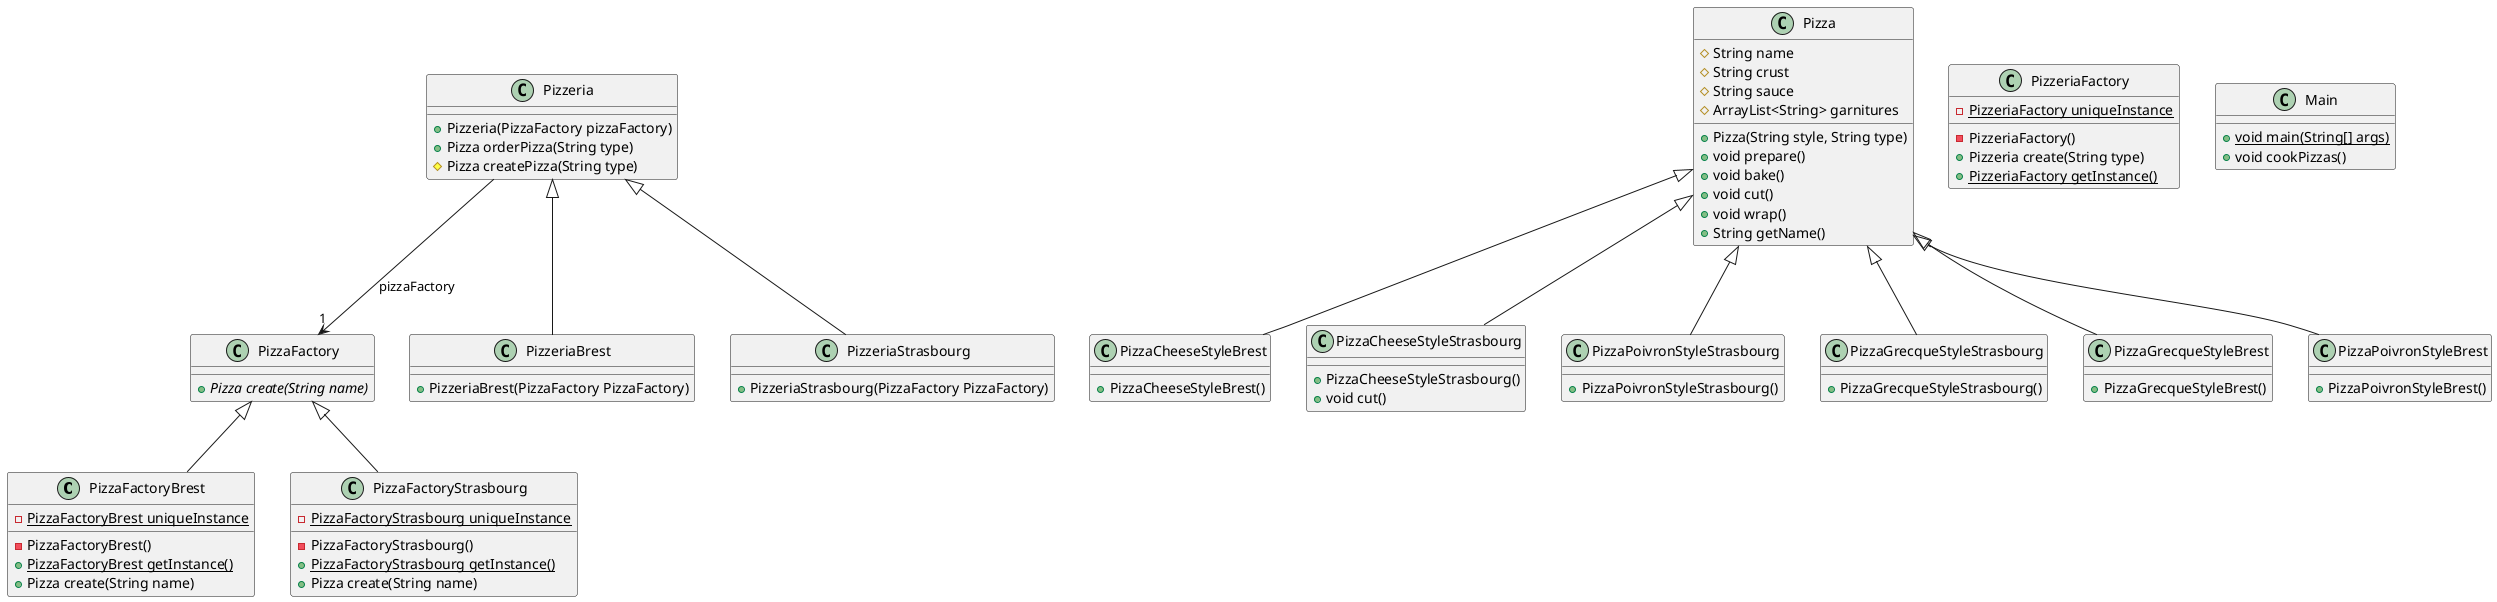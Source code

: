 @startuml
'''Diagramme de classe généré sur Eclipse grâce au plugin PlantUml.

class PizzaFactoryBrest [[java:PizzaFactoryBrest]] {
	-{static}PizzaFactoryBrest uniqueInstance
	-PizzaFactoryBrest()
	+{static}PizzaFactoryBrest getInstance()
	+Pizza create(String name)
}
class PizzaFactory [[java:PizzaFactory]] {
}
PizzaFactory <|-- PizzaFactoryBrest
abstract class Pizza [[java:Pizza]] {
	#String name
	#String crust
	#String sauce
	#ArrayList<String> garnitures
	+Pizza(String style, String type)
	+void prepare()
	+void bake()
	+void cut()
	+void wrap()
	+String getName()
}
class PizzeriaFactory [[java:PizzeriaFactory]] {
	-{static}PizzeriaFactory uniqueInstance
	-PizzeriaFactory()
	+Pizzeria create(String type)
	+{static}PizzeriaFactory getInstance()
}
abstract class PizzaFactory [[java:PizzaFactory]] {
	+{abstract}Pizza create(String name)
}
abstract class Pizzeria [[java:Pizzeria]] {
	+Pizzeria(PizzaFactory pizzaFactory)
	+Pizza orderPizza(String type)
	#Pizza createPizza(String type)
}
class PizzaFactory [[java:PizzaFactory]] {
}
Pizzeria --> "1" PizzaFactory : pizzaFactory
class PizzaFactoryStrasbourg [[java:PizzaFactoryStrasbourg]] {
	-{static}PizzaFactoryStrasbourg uniqueInstance
	-PizzaFactoryStrasbourg()
	+{static}PizzaFactoryStrasbourg getInstance()
	+Pizza create(String name)
}
class PizzaFactory [[java:PizzaFactory]] {
}
PizzaFactory <|-- PizzaFactoryStrasbourg
class PizzeriaBrest [[java:PizzeriaBrest]] {
	+PizzeriaBrest(PizzaFactory PizzaFactory)
}
class Pizzeria [[java:Pizzeria]] {
}
Pizzeria <|-- PizzeriaBrest
class PizzeriaStrasbourg [[java:PizzeriaStrasbourg]] {
	+PizzeriaStrasbourg(PizzaFactory PizzaFactory)
}
class Pizzeria [[java:Pizzeria]] {
}
Pizzeria <|-- PizzeriaStrasbourg
class Main [[java:Main]] {
	+{static}void main(String[] args)
	+void cookPizzas()
}
class PizzaCheeseStyleBrest [[java:PizzaCheeseStyleBrest]] {
	+PizzaCheeseStyleBrest()
}
class Pizza [[java:Pizza]] {
}
Pizza <|-- PizzaCheeseStyleBrest
class PizzaCheeseStyleStrasbourg [[java:PizzaCheeseStyleStrasbourg]] {
	+PizzaCheeseStyleStrasbourg()
	+void cut()
}
class Pizza [[java:Pizza]] {
}
Pizza <|-- PizzaCheeseStyleStrasbourg
class PizzaPoivronStyleStrasbourg [[java:PizzaPoivronStyleStrasbourg]] {
	+PizzaPoivronStyleStrasbourg()
}
class Pizza [[java:Pizza]] {
}
Pizza <|-- PizzaPoivronStyleStrasbourg
class PizzaGrecqueStyleStrasbourg [[java:PizzaGrecqueStyleStrasbourg]] {
	+PizzaGrecqueStyleStrasbourg()
}
class Pizza [[java:Pizza]] {
}
Pizza <|-- PizzaGrecqueStyleStrasbourg
class PizzaGrecqueStyleBrest [[java:PizzaGrecqueStyleBrest]] {
	+PizzaGrecqueStyleBrest()
}
class Pizza [[java:Pizza]] {
}
Pizza <|-- PizzaGrecqueStyleBrest
class PizzaPoivronStyleBrest [[java:PizzaPoivronStyleBrest]] {
	+PizzaPoivronStyleBrest()
}
class Pizza [[java:Pizza]] {
}
Pizza <|-- PizzaPoivronStyleBrest
@enduml